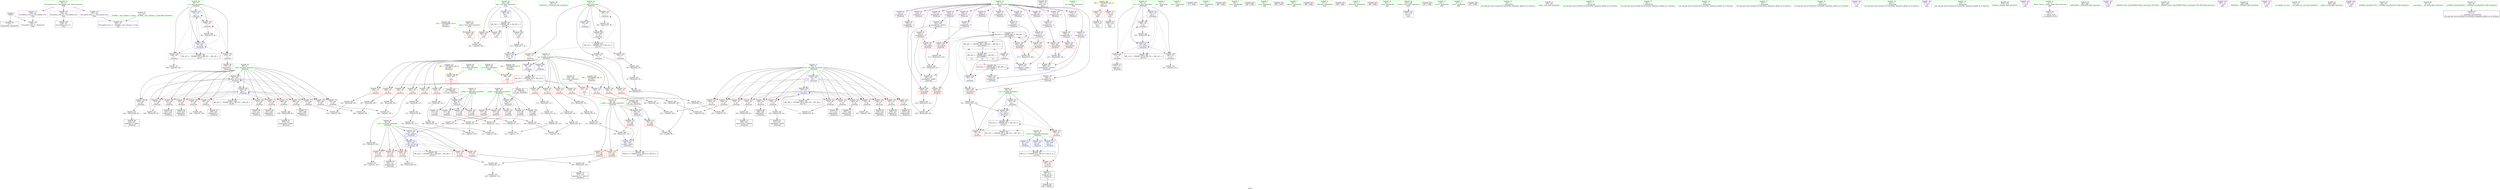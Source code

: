 digraph "SVFG" {
	label="SVFG";

	Node0x556d0a2c10c0 [shape=record,color=grey,label="{NodeID: 0\nNullPtr}"];
	Node0x556d0a2c10c0 -> Node0x556d0a2e5da0[style=solid];
	Node0x556d0a2c10c0 -> Node0x556d0a2e88a0[style=solid];
	Node0x556d0a30abb0 [shape=record,color=black,label="{NodeID: 360\nMR_16V_2 = PHI(MR_16V_3, MR_16V_1, MR_16V_1, )\npts\{77 \}\n}"];
	Node0x556d0a2e81c0 [shape=record,color=red,label="{NodeID: 194\n385\<--361\n\<--test\nmain\n}"];
	Node0x556d0a2e81c0 -> Node0x556d0a2fa3e0[style=solid];
	Node0x556d0a2e5410 [shape=record,color=purple,label="{NodeID: 111\n438\<--29\nllvm.global_ctors_2\<--llvm.global_ctors\nGlob }"];
	Node0x556d0a2e5410 -> Node0x556d0a2e88a0[style=solid];
	Node0x556d0a2e36e0 [shape=record,color=green,label="{NodeID: 28\n56\<--57\n_Z5solveiii\<--_Z5solveiii_field_insensitive\n}"];
	Node0x556d0a2f6f60 [shape=record,color=grey,label="{NodeID: 305\n220 = Binary(219, 90, )\n}"];
	Node0x556d0a2f6f60 -> Node0x556d0a2e63b0[style=solid];
	Node0x556d0a2e9910 [shape=record,color=blue,label="{NodeID: 222\n243\<--245\narrayidx74\<--add75\n_Z5solveiii\n}"];
	Node0x556d0a2e9910 -> Node0x556d0a30f0b0[style=dashed];
	Node0x556d0a2eb3c0 [shape=record,color=red,label="{NodeID: 139\n282\<--70\n\<--m\n_Z5solveiii\n}"];
	Node0x556d0a2eb3c0 -> Node0x556d0a2f5ee0[style=solid];
	Node0x556d0a2e5fa0 [shape=record,color=black,label="{NodeID: 56\n356\<--118\nmain_ret\<--\nmain\n}"];
	Node0x556d0a2f9960 [shape=record,color=grey,label="{NodeID: 333\n324 = cmp(321, 323, )\n}"];
	Node0x556d0a2eca80 [shape=record,color=red,label="{NodeID: 167\n223\<--80\n\<--j45\n_Z5solveiii\n}"];
	Node0x556d0a2eca80 -> Node0x556d0a2e6480[style=solid];
	Node0x556d0a2e7660 [shape=record,color=purple,label="{NodeID: 84\n212\<--8\narrayidx56\<--d\n_Z5solveiii\n}"];
	Node0x556d0a2c7570 [shape=record,color=green,label="{NodeID: 1\n7\<--1\n__dso_handle\<--dummyObj\nGlob }"];
	Node0x556d0a30b0b0 [shape=record,color=black,label="{NodeID: 361\nMR_18V_2 = PHI(MR_18V_4, MR_18V_1, MR_18V_1, )\npts\{79 \}\n}"];
	Node0x556d0a2e8290 [shape=record,color=red,label="{NodeID: 195\n393\<--361\n\<--test\nmain\n}"];
	Node0x556d0a2e5510 [shape=record,color=red,label="{NodeID: 112\n370\<--15\n\<--stdin\nmain\n}"];
	Node0x556d0a2e5510 -> Node0x556d0a2e7180[style=solid];
	Node0x556d0a2e37e0 [shape=record,color=green,label="{NodeID: 29\n62\<--63\nretval\<--retval_field_insensitive\n_Z5solveiii\n}"];
	Node0x556d0a2e37e0 -> Node0x556d0a2e56b0[style=solid];
	Node0x556d0a2e37e0 -> Node0x556d0a2e8f50[style=solid];
	Node0x556d0a2e37e0 -> Node0x556d0a2e9020[style=solid];
	Node0x556d0a2e37e0 -> Node0x556d0a2f1f30[style=solid];
	Node0x556d0a2f70e0 [shape=record,color=grey,label="{NodeID: 306\n98 = Binary(93, 97, )\n}"];
	Node0x556d0a2f70e0 -> Node0x556d0a2fa260[style=solid];
	Node0x556d0a2e99e0 [shape=record,color=blue,label="{NodeID: 223\n271\<--273\narrayidx91\<--add92\n_Z5solveiii\n}"];
	Node0x556d0a2e99e0 -> Node0x556d0a30f0b0[style=dashed];
	Node0x556d0a2eb490 [shape=record,color=red,label="{NodeID: 140\n322\<--70\n\<--m\n_Z5solveiii\n}"];
	Node0x556d0a2eb490 -> Node0x556d0a2f64e0[style=solid];
	Node0x556d0a2e6070 [shape=record,color=black,label="{NodeID: 57\n172\<--171\nidxprom\<--\n_Z5solveiii\n}"];
	Node0x556d0a2f9ae0 [shape=record,color=grey,label="{NodeID: 334\n329 = cmp(328, 118, )\n}"];
	Node0x556d0a2ecb50 [shape=record,color=red,label="{NodeID: 168\n232\<--80\n\<--j45\n_Z5solveiii\n}"];
	Node0x556d0a2ecb50 -> Node0x556d0a2e6620[style=solid];
	Node0x556d0a2e7730 [shape=record,color=purple,label="{NodeID: 85\n215\<--8\narrayidx58\<--d\n_Z5solveiii\n}"];
	Node0x556d0a2e7730 -> Node0x556d0a2ed850[style=solid];
	Node0x556d0a2c6c80 [shape=record,color=green,label="{NodeID: 2\n11\<--1\n.str\<--dummyObj\nGlob }"];
	Node0x556d0a30bdc0 [shape=record,color=black,label="{NodeID: 362\nMR_20V_2 = PHI(MR_20V_3, MR_20V_1, MR_20V_1, )\npts\{81 \}\n}"];
	Node0x556d0a2f4860 [shape=record,color=grey,label="{NodeID: 279\n157 = Binary(153, 156, )\n}"];
	Node0x556d0a2f4860 -> Node0x556d0a2f49e0[style=solid];
	Node0x556d0a2e8360 [shape=record,color=red,label="{NodeID: 196\n411\<--361\n\<--test\nmain\n}"];
	Node0x556d0a2e8360 -> Node0x556d0a2f7e60[style=solid];
	Node0x556d0a2e55e0 [shape=record,color=red,label="{NodeID: 113\n376\<--20\n\<--stdout\nmain\n}"];
	Node0x556d0a2e55e0 -> Node0x556d0a2e7250[style=solid];
	Node0x556d0a2e38b0 [shape=record,color=green,label="{NodeID: 30\n64\<--65\nn.addr\<--n.addr_field_insensitive\n_Z5solveiii\n}"];
	Node0x556d0a2e38b0 -> Node0x556d0a2ea040[style=solid];
	Node0x556d0a2e38b0 -> Node0x556d0a2ea110[style=solid];
	Node0x556d0a2e38b0 -> Node0x556d0a2ea1e0[style=solid];
	Node0x556d0a2e38b0 -> Node0x556d0a2ea2b0[style=solid];
	Node0x556d0a2e38b0 -> Node0x556d0a2e89a0[style=solid];
	Node0x556d0a2e38b0 -> Node0x556d0a2e90f0[style=solid];
	Node0x556d0a2f7260 [shape=record,color=grey,label="{NodeID: 307\n97 = Binary(95, 90, )\n}"];
	Node0x556d0a2f7260 -> Node0x556d0a2f70e0[style=solid];
	Node0x556d0a2e9ab0 [shape=record,color=blue,label="{NodeID: 224\n299\<--301\narrayidx108\<--add109\n_Z5solveiii\n}"];
	Node0x556d0a2e9ab0 -> Node0x556d0a30f0b0[style=dashed];
	Node0x556d0a2eb560 [shape=record,color=red,label="{NodeID: 141\n93\<--72\n\<--i\n_Z5solveiii\n}"];
	Node0x556d0a2eb560 -> Node0x556d0a2f70e0[style=solid];
	Node0x556d0a2e6140 [shape=record,color=black,label="{NodeID: 58\n175\<--174\nidxprom33\<--\n_Z5solveiii\n}"];
	Node0x556d0a2f9c60 [shape=record,color=grey,label="{NodeID: 335\n279 = cmp(276, 278, )\n}"];
	Node0x556d0a2ecc20 [shape=record,color=red,label="{NodeID: 169\n240\<--80\n\<--j45\n_Z5solveiii\n}"];
	Node0x556d0a2ecc20 -> Node0x556d0a2f6960[style=solid];
	Node0x556d0a2e7800 [shape=record,color=purple,label="{NodeID: 86\n222\<--8\narrayidx61\<--d\n_Z5solveiii\n}"];
	Node0x556d0a2c6d10 [shape=record,color=green,label="{NodeID: 3\n13\<--1\n.str.1\<--dummyObj\nGlob }"];
	Node0x556d0a30beb0 [shape=record,color=black,label="{NodeID: 363\nMR_22V_2 = PHI(MR_22V_4, MR_22V_1, MR_22V_1, )\npts\{83 \}\n}"];
	Node0x556d0a2f49e0 [shape=record,color=grey,label="{NodeID: 280\n158 = Binary(152, 157, )\n}"];
	Node0x556d0a2f49e0 -> Node0x556d0a2e90f0[style=solid];
	Node0x556d0a2e8430 [shape=record,color=red,label="{NodeID: 197\n402\<--363\n\<--n\nmain\n|{<s0>12}}"];
	Node0x556d0a2e8430:s0 -> Node0x556d0a325750[style=solid,color=red];
	Node0x556d0a2e56b0 [shape=record,color=red,label="{NodeID: 114\n352\<--62\n\<--retval\n_Z5solveiii\n}"];
	Node0x556d0a2e56b0 -> Node0x556d0a2e70b0[style=solid];
	Node0x556d0a2e3980 [shape=record,color=green,label="{NodeID: 31\n66\<--67\nx.addr\<--x.addr_field_insensitive\n_Z5solveiii\n}"];
	Node0x556d0a2e3980 -> Node0x556d0a2ea380[style=solid];
	Node0x556d0a2e3980 -> Node0x556d0a2ea450[style=solid];
	Node0x556d0a2e3980 -> Node0x556d0a2ea520[style=solid];
	Node0x556d0a2e3980 -> Node0x556d0a2ea5f0[style=solid];
	Node0x556d0a2e3980 -> Node0x556d0a2e8a70[style=solid];
	Node0x556d0a2f73e0 [shape=record,color=grey,label="{NodeID: 308\n217 = Binary(216, 218, )\n}"];
	Node0x556d0a2f73e0 -> Node0x556d0a2f58e0[style=solid];
	Node0x556d0a2e9b80 [shape=record,color=blue,label="{NodeID: 225\n80\<--308\nj45\<--inc114\n_Z5solveiii\n}"];
	Node0x556d0a2e9b80 -> Node0x556d0a2ec810[style=dashed];
	Node0x556d0a2e9b80 -> Node0x556d0a2ec8e0[style=dashed];
	Node0x556d0a2e9b80 -> Node0x556d0a2ec9b0[style=dashed];
	Node0x556d0a2e9b80 -> Node0x556d0a2eca80[style=dashed];
	Node0x556d0a2e9b80 -> Node0x556d0a2ecb50[style=dashed];
	Node0x556d0a2e9b80 -> Node0x556d0a2ecc20[style=dashed];
	Node0x556d0a2e9b80 -> Node0x556d0a2eccf0[style=dashed];
	Node0x556d0a2e9b80 -> Node0x556d0a2ecdc0[style=dashed];
	Node0x556d0a2e9b80 -> Node0x556d0a2ece90[style=dashed];
	Node0x556d0a2e9b80 -> Node0x556d0a2ecf60[style=dashed];
	Node0x556d0a2e9b80 -> Node0x556d0a2ed030[style=dashed];
	Node0x556d0a2e9b80 -> Node0x556d0a2ed100[style=dashed];
	Node0x556d0a2e9b80 -> Node0x556d0a2ed1d0[style=dashed];
	Node0x556d0a2e9b80 -> Node0x556d0a2e9770[style=dashed];
	Node0x556d0a2e9b80 -> Node0x556d0a2e9b80[style=dashed];
	Node0x556d0a2e9b80 -> Node0x556d0a30bdc0[style=dashed];
	Node0x556d0a2eb630 [shape=record,color=red,label="{NodeID: 142\n94\<--72\n\<--i\n_Z5solveiii\n}"];
	Node0x556d0a2eb630 -> Node0x556d0a2f7560[style=solid];
	Node0x556d0a2e6210 [shape=record,color=black,label="{NodeID: 59\n211\<--210\nidxprom55\<--\n_Z5solveiii\n}"];
	Node0x556d09f1d680 [shape=record,color=black,label="{NodeID: 419\n41 = PHI()\n}"];
	Node0x556d0a2f9de0 [shape=record,color=grey,label="{NodeID: 336\n198 = cmp(197, 164, )\n}"];
	Node0x556d0a2eccf0 [shape=record,color=red,label="{NodeID: 170\n253\<--80\n\<--j45\n_Z5solveiii\n}"];
	Node0x556d0a2eccf0 -> Node0x556d0a2f91e0[style=solid];
	Node0x556d0a2e78d0 [shape=record,color=purple,label="{NodeID: 87\n225\<--8\narrayidx63\<--d\n_Z5solveiii\n}"];
	Node0x556d0a2e78d0 -> Node0x556d0a2ed920[style=solid];
	Node0x556d0a2e78d0 -> Node0x556d0a2e9840[style=solid];
	Node0x556d0a2c6e30 [shape=record,color=green,label="{NodeID: 4\n15\<--1\nstdin\<--dummyObj\nGlob }"];
	Node0x556d0a30c3b0 [shape=record,color=black,label="{NodeID: 364\nMR_24V_2 = PHI(MR_24V_4, MR_24V_1, MR_24V_1, )\npts\{85 \}\n}"];
	Node0x556d0a2f4b60 [shape=record,color=grey,label="{NodeID: 281\n294 = Binary(293, 90, )\n}"];
	Node0x556d0a2f4b60 -> Node0x556d0a2e6d70[style=solid];
	Node0x556d0a2e8500 [shape=record,color=red,label="{NodeID: 198\n403\<--365\n\<--x\nmain\n|{<s0>12}}"];
	Node0x556d0a2e8500:s0 -> Node0x556d0a325880[style=solid,color=red];
	Node0x556d0a2ea040 [shape=record,color=red,label="{NodeID: 115\n99\<--64\n\<--n.addr\n_Z5solveiii\n}"];
	Node0x556d0a2ea040 -> Node0x556d0a2fa260[style=solid];
	Node0x556d0a2e3a50 [shape=record,color=green,label="{NodeID: 32\n68\<--69\ny.addr\<--y.addr_field_insensitive\n_Z5solveiii\n}"];
	Node0x556d0a2e3a50 -> Node0x556d0a2ea6c0[style=solid];
	Node0x556d0a2e3a50 -> Node0x556d0a2ea790[style=solid];
	Node0x556d0a2e3a50 -> Node0x556d0a2ea860[style=solid];
	Node0x556d0a2e3a50 -> Node0x556d0a2ea930[style=solid];
	Node0x556d0a2e3a50 -> Node0x556d0a2eaa00[style=solid];
	Node0x556d0a2e3a50 -> Node0x556d0a2e8b40[style=solid];
	Node0x556d0a2f7560 [shape=record,color=grey,label="{NodeID: 309\n95 = Binary(96, 94, )\n}"];
	Node0x556d0a2f7560 -> Node0x556d0a2f7260[style=solid];
	Node0x556d0a2e9c50 [shape=record,color=blue,label="{NodeID: 226\n78\<--313\ni41\<--inc117\n_Z5solveiii\n}"];
	Node0x556d0a2e9c50 -> Node0x556d0a2ebd80[style=dashed];
	Node0x556d0a2e9c50 -> Node0x556d0a2ebe50[style=dashed];
	Node0x556d0a2e9c50 -> Node0x556d0a2ebf20[style=dashed];
	Node0x556d0a2e9c50 -> Node0x556d0a2ebff0[style=dashed];
	Node0x556d0a2e9c50 -> Node0x556d0a2ec0c0[style=dashed];
	Node0x556d0a2e9c50 -> Node0x556d0a2ec190[style=dashed];
	Node0x556d0a2e9c50 -> Node0x556d0a2ec260[style=dashed];
	Node0x556d0a2e9c50 -> Node0x556d0a2ec330[style=dashed];
	Node0x556d0a2e9c50 -> Node0x556d0a2ec400[style=dashed];
	Node0x556d0a2e9c50 -> Node0x556d0a2ec4d0[style=dashed];
	Node0x556d0a2e9c50 -> Node0x556d0a2ec5a0[style=dashed];
	Node0x556d0a2e9c50 -> Node0x556d0a2ec670[style=dashed];
	Node0x556d0a2e9c50 -> Node0x556d0a2ec740[style=dashed];
	Node0x556d0a2e9c50 -> Node0x556d0a2e9c50[style=dashed];
	Node0x556d0a2e9c50 -> Node0x556d0a30b0b0[style=dashed];
	Node0x556d0a2eb700 [shape=record,color=red,label="{NodeID: 143\n102\<--72\n\<--i\n_Z5solveiii\n}"];
	Node0x556d0a2eb700 -> Node0x556d0a2e8db0[style=solid];
	Node0x556d0a2e62e0 [shape=record,color=black,label="{NodeID: 60\n214\<--213\nidxprom57\<--\n_Z5solveiii\n}"];
	Node0x556d0a324d90 [shape=record,color=black,label="{NodeID: 420\n380 = PHI()\n}"];
	Node0x556d0a2f9f60 [shape=record,color=grey,label="{NodeID: 337\n284 = cmp(281, 283, )\n}"];
	Node0x556d0a2ecdc0 [shape=record,color=red,label="{NodeID: 171\n261\<--80\n\<--j45\n_Z5solveiii\n}"];
	Node0x556d0a2ecdc0 -> Node0x556d0a2e6960[style=solid];
	Node0x556d0a2e79a0 [shape=record,color=purple,label="{NodeID: 88\n231\<--8\narrayidx66\<--d\n_Z5solveiii\n}"];
	Node0x556d0a2c6ec0 [shape=record,color=green,label="{NodeID: 5\n16\<--1\n.str.2\<--dummyObj\nGlob }"];
	Node0x556d0a30c8b0 [shape=record,color=black,label="{NodeID: 365\nMR_26V_2 = PHI(MR_26V_7, MR_26V_1, MR_26V_1, )\npts\{100000 \}\n|{<s0>12}}"];
	Node0x556d0a30c8b0:s0 -> Node0x556d0a30cdb0[style=dashed,color=blue];
	Node0x556d0a2f4ce0 [shape=record,color=grey,label="{NodeID: 282\n255 = Binary(96, 254, )\n}"];
	Node0x556d0a2f4ce0 -> Node0x556d0a2f91e0[style=solid];
	Node0x556d0a2e85d0 [shape=record,color=red,label="{NodeID: 199\n404\<--367\n\<--y\nmain\n|{<s0>12}}"];
	Node0x556d0a2e85d0:s0 -> Node0x556d0a3259c0[style=solid,color=red];
	Node0x556d0a2ea110 [shape=record,color=red,label="{NodeID: 116\n152\<--64\n\<--n.addr\n_Z5solveiii\n}"];
	Node0x556d0a2ea110 -> Node0x556d0a2f49e0[style=solid];
	Node0x556d0a2e3b20 [shape=record,color=green,label="{NodeID: 33\n70\<--71\nm\<--m_field_insensitive\n_Z5solveiii\n}"];
	Node0x556d0a2e3b20 -> Node0x556d0a2eaad0[style=solid];
	Node0x556d0a2e3b20 -> Node0x556d0a2eaba0[style=solid];
	Node0x556d0a2e3b20 -> Node0x556d0a2eac70[style=solid];
	Node0x556d0a2e3b20 -> Node0x556d0a2ead40[style=solid];
	Node0x556d0a2e3b20 -> Node0x556d0a2eae10[style=solid];
	Node0x556d0a2e3b20 -> Node0x556d0a2eaee0[style=solid];
	Node0x556d0a2e3b20 -> Node0x556d0a2eafb0[style=solid];
	Node0x556d0a2e3b20 -> Node0x556d0a2eb080[style=solid];
	Node0x556d0a2e3b20 -> Node0x556d0a2eb150[style=solid];
	Node0x556d0a2e3b20 -> Node0x556d0a2eb220[style=solid];
	Node0x556d0a2e3b20 -> Node0x556d0a2eb2f0[style=solid];
	Node0x556d0a2e3b20 -> Node0x556d0a2eb3c0[style=solid];
	Node0x556d0a2e3b20 -> Node0x556d0a2eb490[style=solid];
	Node0x556d0a2e3b20 -> Node0x556d0a2e8c10[style=solid];
	Node0x556d0a2e3b20 -> Node0x556d0a2e8db0[style=solid];
	Node0x556d0a2f76e0 [shape=record,color=grey,label="{NodeID: 310\n318 = Binary(317, 90, )\n}"];
	Node0x556d0a2f76e0 -> Node0x556d0a2e9df0[style=solid];
	Node0x556d0a2e9d20 [shape=record,color=blue,label="{NodeID: 227\n82\<--150\nres\<--\n_Z5solveiii\n}"];
	Node0x556d0a2e9d20 -> Node0x556d0a2ed2a0[style=dashed];
	Node0x556d0a2e9d20 -> Node0x556d0a2ed370[style=dashed];
	Node0x556d0a2e9d20 -> Node0x556d0a2e9ec0[style=dashed];
	Node0x556d0a2e9d20 -> Node0x556d0a3092b0[style=dashed];
	Node0x556d0a2e9d20 -> Node0x556d0a30beb0[style=dashed];
	Node0x556d0a2eb7d0 [shape=record,color=red,label="{NodeID: 144\n107\<--72\n\<--i\n_Z5solveiii\n}"];
	Node0x556d0a2eb7d0 -> Node0x556d0a2f8a60[style=solid];
	Node0x556d0a2e63b0 [shape=record,color=black,label="{NodeID: 61\n221\<--220\nidxprom60\<--add59\n_Z5solveiii\n}"];
	Node0x556d0a324e90 [shape=record,color=black,label="{NodeID: 421\n390 = PHI()\n}"];
	Node0x556d0a2fa0e0 [shape=record,color=grey,label="{NodeID: 338\n208 = cmp(205, 207, )\n}"];
	Node0x556d0a2ece90 [shape=record,color=red,label="{NodeID: 172\n268\<--80\n\<--j45\n_Z5solveiii\n}"];
	Node0x556d0a2ece90 -> Node0x556d0a2f55e0[style=solid];
	Node0x556d0a2e7a70 [shape=record,color=purple,label="{NodeID: 89\n234\<--8\narrayidx68\<--d\n_Z5solveiii\n}"];
	Node0x556d0a2e7a70 -> Node0x556d0a2ed9f0[style=solid];
	Node0x556d0a2c6f50 [shape=record,color=green,label="{NodeID: 6\n18\<--1\n.str.3\<--dummyObj\nGlob }"];
	Node0x556d0a30cdb0 [shape=record,color=black,label="{NodeID: 366\nMR_26V_2 = PHI(MR_26V_3, MR_26V_1, )\npts\{100000 \}\n|{<s0>12|<s1>12|<s2>12}}"];
	Node0x556d0a30cdb0:s0 -> Node0x556d0a2e95d0[style=dashed,color=red];
	Node0x556d0a30cdb0:s1 -> Node0x556d0a308db0[style=dashed,color=red];
	Node0x556d0a30cdb0:s2 -> Node0x556d0a30c8b0[style=dashed,color=red];
	Node0x556d0a2f4e60 [shape=record,color=grey,label="{NodeID: 283\n273 = Binary(272, 264, )\n}"];
	Node0x556d0a2f4e60 -> Node0x556d0a2e99e0[style=solid];
	Node0x556d0a2e86a0 [shape=record,color=blue,label="{NodeID: 200\n436\<--30\nllvm.global_ctors_0\<--\nGlob }"];
	Node0x556d0a2ea1e0 [shape=record,color=red,label="{NodeID: 117\n326\<--64\n\<--n.addr\n_Z5solveiii\n}"];
	Node0x556d0a2ea1e0 -> Node0x556d0a2f67e0[style=solid];
	Node0x556d0a2e3bf0 [shape=record,color=green,label="{NodeID: 34\n72\<--73\ni\<--i_field_insensitive\n_Z5solveiii\n}"];
	Node0x556d0a2e3bf0 -> Node0x556d0a2eb560[style=solid];
	Node0x556d0a2e3bf0 -> Node0x556d0a2eb630[style=solid];
	Node0x556d0a2e3bf0 -> Node0x556d0a2eb700[style=solid];
	Node0x556d0a2e3bf0 -> Node0x556d0a2eb7d0[style=solid];
	Node0x556d0a2e3bf0 -> Node0x556d0a2e8ce0[style=solid];
	Node0x556d0a2e3bf0 -> Node0x556d0a2e8e80[style=solid];
	Node0x556d0a2f7860 [shape=record,color=grey,label="{NodeID: 311\n346 = Binary(345, 90, )\n}"];
	Node0x556d0a2f7860 -> Node0x556d0a2e9f90[style=solid];
	Node0x556d0a2e9df0 [shape=record,color=blue,label="{NodeID: 228\n84\<--318\ni119\<--add120\n_Z5solveiii\n}"];
	Node0x556d0a2e9df0 -> Node0x556d0a2ed440[style=dashed];
	Node0x556d0a2e9df0 -> Node0x556d0a2ed510[style=dashed];
	Node0x556d0a2e9df0 -> Node0x556d0a2ed5e0[style=dashed];
	Node0x556d0a2e9df0 -> Node0x556d0a2ed6b0[style=dashed];
	Node0x556d0a2e9df0 -> Node0x556d0a2ed780[style=dashed];
	Node0x556d0a2e9df0 -> Node0x556d0a2e9f90[style=dashed];
	Node0x556d0a2e9df0 -> Node0x556d0a30c3b0[style=dashed];
	Node0x556d0a2eb8a0 [shape=record,color=red,label="{NodeID: 145\n162\<--74\n\<--i27\n_Z5solveiii\n}"];
	Node0x556d0a2eb8a0 -> Node0x556d0a2f94e0[style=solid];
	Node0x556d0a2e6480 [shape=record,color=black,label="{NodeID: 62\n224\<--223\nidxprom62\<--\n_Z5solveiii\n}"];
	Node0x556d0a324ff0 [shape=record,color=black,label="{NodeID: 422\n394 = PHI()\n}"];
	Node0x556d0a2fa260 [shape=record,color=grey,label="{NodeID: 339\n100 = cmp(98, 99, )\n}"];
	Node0x556d0a2ecf60 [shape=record,color=red,label="{NodeID: 173\n281\<--80\n\<--j45\n_Z5solveiii\n}"];
	Node0x556d0a2ecf60 -> Node0x556d0a2f9f60[style=solid];
	Node0x556d0a2e7b40 [shape=record,color=purple,label="{NodeID: 90\n239\<--8\narrayidx71\<--d\n_Z5solveiii\n}"];
	Node0x556d0a2c57d0 [shape=record,color=green,label="{NodeID: 7\n20\<--1\nstdout\<--dummyObj\nGlob }"];
	Node0x556d0a30d2b0 [shape=record,color=black,label="{NodeID: 367\nMR_34V_3 = PHI(MR_34V_4, MR_34V_2, )\npts\{362 \}\n}"];
	Node0x556d0a30d2b0 -> Node0x556d0a2e81c0[style=dashed];
	Node0x556d0a30d2b0 -> Node0x556d0a2e8290[style=dashed];
	Node0x556d0a30d2b0 -> Node0x556d0a2e8360[style=dashed];
	Node0x556d0a30d2b0 -> Node0x556d0a2f21a0[style=dashed];
	Node0x556d0a2f4fe0 [shape=record,color=grey,label="{NodeID: 284\n250 = Binary(96, 249, )\n}"];
	Node0x556d0a2f4fe0 -> Node0x556d0a2f9360[style=solid];
	Node0x556d0a2e87a0 [shape=record,color=blue,label="{NodeID: 201\n437\<--31\nllvm.global_ctors_1\<--_GLOBAL__sub_I_Seyaua_1_0.cpp\nGlob }"];
	Node0x556d0a2ea2b0 [shape=record,color=red,label="{NodeID: 118\n334\<--64\n\<--n.addr\n_Z5solveiii\n}"];
	Node0x556d0a2ea2b0 -> Node0x556d0a2f5d60[style=solid];
	Node0x556d0a2e3cc0 [shape=record,color=green,label="{NodeID: 35\n74\<--75\ni27\<--i27_field_insensitive\n_Z5solveiii\n}"];
	Node0x556d0a2e3cc0 -> Node0x556d0a2eb8a0[style=solid];
	Node0x556d0a2e3cc0 -> Node0x556d0a2eb970[style=solid];
	Node0x556d0a2e3cc0 -> Node0x556d0a2eba40[style=solid];
	Node0x556d0a2e3cc0 -> Node0x556d0a2e91c0[style=solid];
	Node0x556d0a2e3cc0 -> Node0x556d0a2e9500[style=solid];
	Node0x556d0a2f79e0 [shape=record,color=grey,label="{NodeID: 312\n313 = Binary(312, 90, )\n}"];
	Node0x556d0a2f79e0 -> Node0x556d0a2e9c50[style=solid];
	Node0x556d0a2e9ec0 [shape=record,color=blue,label="{NodeID: 229\n82\<--341\nres\<--add133\n_Z5solveiii\n}"];
	Node0x556d0a2e9ec0 -> Node0x556d0a3092b0[style=dashed];
	Node0x556d0a2eb970 [shape=record,color=red,label="{NodeID: 146\n171\<--74\n\<--i27\n_Z5solveiii\n}"];
	Node0x556d0a2eb970 -> Node0x556d0a2e6070[style=solid];
	Node0x556d0a2e6550 [shape=record,color=black,label="{NodeID: 63\n230\<--229\nidxprom65\<--\n_Z5solveiii\n}"];
	Node0x556d0a3250f0 [shape=record,color=black,label="{NodeID: 423\n398 = PHI()\n}"];
	Node0x556d0a2fa3e0 [shape=record,color=grey,label="{NodeID: 340\n387 = cmp(385, 386, )\n}"];
	Node0x556d0a2ed030 [shape=record,color=red,label="{NodeID: 174\n289\<--80\n\<--j45\n_Z5solveiii\n}"];
	Node0x556d0a2ed030 -> Node0x556d0a2e6ca0[style=solid];
	Node0x556d0a2e7c10 [shape=record,color=purple,label="{NodeID: 91\n243\<--8\narrayidx74\<--d\n_Z5solveiii\n}"];
	Node0x556d0a2e7c10 -> Node0x556d0a2edac0[style=solid];
	Node0x556d0a2e7c10 -> Node0x556d0a2e9910[style=solid];
	Node0x556d0a2c5860 [shape=record,color=green,label="{NodeID: 8\n21\<--1\n_ZSt3cin\<--dummyObj\nGlob }"];
	Node0x556d0a2f5160 [shape=record,color=grey,label="{NodeID: 285\n301 = Binary(300, 292, )\n}"];
	Node0x556d0a2f5160 -> Node0x556d0a2e9ab0[style=solid];
	Node0x556d0a2e88a0 [shape=record,color=blue, style = dotted,label="{NodeID: 202\n438\<--3\nllvm.global_ctors_2\<--dummyVal\nGlob }"];
	Node0x556d0a2ea380 [shape=record,color=red,label="{NodeID: 119\n111\<--66\n\<--x.addr\n_Z5solveiii\n}"];
	Node0x556d0a2ea380 -> Node0x556d0a2f85e0[style=solid];
	Node0x556d0a2e3d90 [shape=record,color=green,label="{NodeID: 36\n76\<--77\nj\<--j_field_insensitive\n_Z5solveiii\n}"];
	Node0x556d0a2e3d90 -> Node0x556d0a2ebb10[style=solid];
	Node0x556d0a2e3d90 -> Node0x556d0a2ebbe0[style=solid];
	Node0x556d0a2e3d90 -> Node0x556d0a2ebcb0[style=solid];
	Node0x556d0a2e3d90 -> Node0x556d0a2e9290[style=solid];
	Node0x556d0a2e3d90 -> Node0x556d0a2e9430[style=solid];
	Node0x556d0a2f7b60 [shape=record,color=grey,label="{NodeID: 313\n123 = Binary(121, 122, )\n}"];
	Node0x556d0a2f7b60 -> Node0x556d0a2f97e0[style=solid];
	Node0x556d0a2e9f90 [shape=record,color=blue,label="{NodeID: 230\n84\<--346\ni119\<--inc136\n_Z5solveiii\n}"];
	Node0x556d0a2e9f90 -> Node0x556d0a2ed440[style=dashed];
	Node0x556d0a2e9f90 -> Node0x556d0a2ed510[style=dashed];
	Node0x556d0a2e9f90 -> Node0x556d0a2ed5e0[style=dashed];
	Node0x556d0a2e9f90 -> Node0x556d0a2ed6b0[style=dashed];
	Node0x556d0a2e9f90 -> Node0x556d0a2ed780[style=dashed];
	Node0x556d0a2e9f90 -> Node0x556d0a2e9f90[style=dashed];
	Node0x556d0a2e9f90 -> Node0x556d0a30c3b0[style=dashed];
	Node0x556d0a2eba40 [shape=record,color=red,label="{NodeID: 147\n184\<--74\n\<--i27\n_Z5solveiii\n}"];
	Node0x556d0a2eba40 -> Node0x556d0a2f8d60[style=solid];
	Node0x556d0a2e6620 [shape=record,color=black,label="{NodeID: 64\n233\<--232\nidxprom67\<--\n_Z5solveiii\n}"];
	Node0x556d0a3251c0 [shape=record,color=black,label="{NodeID: 424\n399 = PHI()\n}"];
	Node0x556d0a2fa560 [shape=record,color=grey,label="{NodeID: 341\n119 = cmp(113, 117, )\n}"];
	Node0x556d0a2ed100 [shape=record,color=red,label="{NodeID: 175\n297\<--80\n\<--j45\n_Z5solveiii\n}"];
	Node0x556d0a2ed100 -> Node0x556d0a2e6e40[style=solid];
	Node0x556d0a2e7ce0 [shape=record,color=purple,label="{NodeID: 92\n260\<--8\narrayidx84\<--d\n_Z5solveiii\n}"];
	Node0x556d0a2c58f0 [shape=record,color=green,label="{NodeID: 9\n22\<--1\n_ZSt4cout\<--dummyObj\nGlob }"];
	Node0x556d0a2f52e0 [shape=record,color=grey,label="{NodeID: 286\n180 = Binary(179, 90, )\n}"];
	Node0x556d0a2f52e0 -> Node0x556d0a2e9430[style=solid];
	Node0x556d0a2e89a0 [shape=record,color=blue,label="{NodeID: 203\n64\<--59\nn.addr\<--n\n_Z5solveiii\n}"];
	Node0x556d0a2e89a0 -> Node0x556d0a2ea040[style=dashed];
	Node0x556d0a2e89a0 -> Node0x556d0a2ea110[style=dashed];
	Node0x556d0a2e89a0 -> Node0x556d0a2e90f0[style=dashed];
	Node0x556d0a2e89a0 -> Node0x556d0a30a1b0[style=dashed];
	Node0x556d0a2ea450 [shape=record,color=red,label="{NodeID: 120\n121\<--66\n\<--x.addr\n_Z5solveiii\n}"];
	Node0x556d0a2ea450 -> Node0x556d0a2f7b60[style=solid];
	Node0x556d0a2e3e60 [shape=record,color=green,label="{NodeID: 37\n78\<--79\ni41\<--i41_field_insensitive\n_Z5solveiii\n}"];
	Node0x556d0a2e3e60 -> Node0x556d0a2ebd80[style=solid];
	Node0x556d0a2e3e60 -> Node0x556d0a2ebe50[style=solid];
	Node0x556d0a2e3e60 -> Node0x556d0a2ebf20[style=solid];
	Node0x556d0a2e3e60 -> Node0x556d0a2ebff0[style=solid];
	Node0x556d0a2e3e60 -> Node0x556d0a2ec0c0[style=solid];
	Node0x556d0a2e3e60 -> Node0x556d0a2ec190[style=solid];
	Node0x556d0a2e3e60 -> Node0x556d0a2ec260[style=solid];
	Node0x556d0a2e3e60 -> Node0x556d0a2ec330[style=solid];
	Node0x556d0a2e3e60 -> Node0x556d0a2ec400[style=solid];
	Node0x556d0a2e3e60 -> Node0x556d0a2ec4d0[style=solid];
	Node0x556d0a2e3e60 -> Node0x556d0a2ec5a0[style=solid];
	Node0x556d0a2e3e60 -> Node0x556d0a2ec670[style=solid];
	Node0x556d0a2e3e60 -> Node0x556d0a2ec740[style=solid];
	Node0x556d0a2e3e60 -> Node0x556d0a2e96a0[style=solid];
	Node0x556d0a2e3e60 -> Node0x556d0a2e9c50[style=solid];
	Node0x556d0a2f7ce0 [shape=record,color=grey,label="{NodeID: 314\n308 = Binary(307, 90, )\n}"];
	Node0x556d0a2f7ce0 -> Node0x556d0a2e9b80[style=solid];
	Node0x556d0a2f1f30 [shape=record,color=blue,label="{NodeID: 231\n62\<--349\nretval\<--\n_Z5solveiii\n}"];
	Node0x556d0a2f1f30 -> Node0x556d0a309cb0[style=dashed];
	Node0x556d0a2ebb10 [shape=record,color=red,label="{NodeID: 148\n168\<--76\n\<--j\n_Z5solveiii\n}"];
	Node0x556d0a2ebb10 -> Node0x556d0a2f9660[style=solid];
	Node0x556d0a2e66f0 [shape=record,color=black,label="{NodeID: 65\n238\<--237\nidxprom70\<--\n_Z5solveiii\n}"];
	Node0x556d0a3252f0 [shape=record,color=black,label="{NodeID: 425\n400 = PHI()\n}"];
	Node0x556d0a2fa6e0 [shape=record,color=grey,label="{NodeID: 342\n147 = cmp(143, 146, )\n}"];
	Node0x556d0a2ed1d0 [shape=record,color=red,label="{NodeID: 176\n307\<--80\n\<--j45\n_Z5solveiii\n}"];
	Node0x556d0a2ed1d0 -> Node0x556d0a2f7ce0[style=solid];
	Node0x556d0a2e7db0 [shape=record,color=purple,label="{NodeID: 93\n263\<--8\narrayidx86\<--d\n_Z5solveiii\n}"];
	Node0x556d0a2e7db0 -> Node0x556d0a2edb90[style=solid];
	Node0x556d0a2c5980 [shape=record,color=green,label="{NodeID: 10\n23\<--1\n.str.4\<--dummyObj\nGlob }"];
	Node0x556d0a2f5460 [shape=record,color=grey,label="{NodeID: 287\n138 = Binary(118, 137, )\n}"];
	Node0x556d0a2f5460 -> Node0x556d0a2fa860[style=solid];
	Node0x556d0a2e8a70 [shape=record,color=blue,label="{NodeID: 204\n66\<--60\nx.addr\<--x\n_Z5solveiii\n}"];
	Node0x556d0a2e8a70 -> Node0x556d0a2ea380[style=dashed];
	Node0x556d0a2e8a70 -> Node0x556d0a2ea450[style=dashed];
	Node0x556d0a2e8a70 -> Node0x556d0a2ea520[style=dashed];
	Node0x556d0a2e8a70 -> Node0x556d0a2ea5f0[style=dashed];
	Node0x556d0a2ea520 [shape=record,color=red,label="{NodeID: 121\n132\<--66\n\<--x.addr\n_Z5solveiii\n}"];
	Node0x556d0a2ea520 -> Node0x556d0a2f6360[style=solid];
	Node0x556d0a2e3f30 [shape=record,color=green,label="{NodeID: 38\n80\<--81\nj45\<--j45_field_insensitive\n_Z5solveiii\n}"];
	Node0x556d0a2e3f30 -> Node0x556d0a2ec810[style=solid];
	Node0x556d0a2e3f30 -> Node0x556d0a2ec8e0[style=solid];
	Node0x556d0a2e3f30 -> Node0x556d0a2ec9b0[style=solid];
	Node0x556d0a2e3f30 -> Node0x556d0a2eca80[style=solid];
	Node0x556d0a2e3f30 -> Node0x556d0a2ecb50[style=solid];
	Node0x556d0a2e3f30 -> Node0x556d0a2ecc20[style=solid];
	Node0x556d0a2e3f30 -> Node0x556d0a2eccf0[style=solid];
	Node0x556d0a2e3f30 -> Node0x556d0a2ecdc0[style=solid];
	Node0x556d0a2e3f30 -> Node0x556d0a2ece90[style=solid];
	Node0x556d0a2e3f30 -> Node0x556d0a2ecf60[style=solid];
	Node0x556d0a2e3f30 -> Node0x556d0a2ed030[style=solid];
	Node0x556d0a2e3f30 -> Node0x556d0a2ed100[style=solid];
	Node0x556d0a2e3f30 -> Node0x556d0a2ed1d0[style=solid];
	Node0x556d0a2e3f30 -> Node0x556d0a2e9770[style=solid];
	Node0x556d0a2e3f30 -> Node0x556d0a2e9b80[style=solid];
	Node0x556d0a2f7e60 [shape=record,color=grey,label="{NodeID: 315\n412 = Binary(411, 90, )\n}"];
	Node0x556d0a2f7e60 -> Node0x556d0a2f21a0[style=solid];
	Node0x556d0a2f2000 [shape=record,color=blue,label="{NodeID: 232\n357\<--118\nretval\<--\nmain\n}"];
	Node0x556d0a2ebbe0 [shape=record,color=red,label="{NodeID: 149\n174\<--76\n\<--j\n_Z5solveiii\n}"];
	Node0x556d0a2ebbe0 -> Node0x556d0a2e6140[style=solid];
	Node0x556d0a2e67c0 [shape=record,color=black,label="{NodeID: 66\n242\<--241\nidxprom73\<--add72\n_Z5solveiii\n}"];
	Node0x556d0a3253f0 [shape=record,color=black,label="{NodeID: 426\n401 = PHI()\n}"];
	Node0x556d0a2fa860 [shape=record,color=grey,label="{NodeID: 343\n139 = cmp(134, 138, )\n}"];
	Node0x556d0a2ed2a0 [shape=record,color=red,label="{NodeID: 177\n340\<--82\n\<--res\n_Z5solveiii\n}"];
	Node0x556d0a2ed2a0 -> Node0x556d0a2f5be0[style=solid];
	Node0x556d0a2e7e80 [shape=record,color=purple,label="{NodeID: 94\n267\<--8\narrayidx88\<--d\n_Z5solveiii\n}"];
	Node0x556d0a2c12d0 [shape=record,color=green,label="{NodeID: 11\n25\<--1\n.str.5\<--dummyObj\nGlob }"];
	Node0x556d0a2f55e0 [shape=record,color=grey,label="{NodeID: 288\n269 = Binary(268, 90, )\n}"];
	Node0x556d0a2f55e0 -> Node0x556d0a2e6b00[style=solid];
	Node0x556d0a2e8b40 [shape=record,color=blue,label="{NodeID: 205\n68\<--61\ny.addr\<--y\n_Z5solveiii\n}"];
	Node0x556d0a2e8b40 -> Node0x556d0a2ea6c0[style=dashed];
	Node0x556d0a2e8b40 -> Node0x556d0a2ea790[style=dashed];
	Node0x556d0a2e8b40 -> Node0x556d0a2ea860[style=dashed];
	Node0x556d0a2e8b40 -> Node0x556d0a2ea930[style=dashed];
	Node0x556d0a2e8b40 -> Node0x556d0a2eaa00[style=dashed];
	Node0x556d0a2ea5f0 [shape=record,color=red,label="{NodeID: 122\n141\<--66\n\<--x.addr\n_Z5solveiii\n}"];
	Node0x556d0a2ea5f0 -> Node0x556d0a2f8760[style=solid];
	Node0x556d0a2e4000 [shape=record,color=green,label="{NodeID: 39\n82\<--83\nres\<--res_field_insensitive\n_Z5solveiii\n}"];
	Node0x556d0a2e4000 -> Node0x556d0a2ed2a0[style=solid];
	Node0x556d0a2e4000 -> Node0x556d0a2ed370[style=solid];
	Node0x556d0a2e4000 -> Node0x556d0a2e9d20[style=solid];
	Node0x556d0a2e4000 -> Node0x556d0a2e9ec0[style=solid];
	Node0x556d0a2f7fe0 [shape=record,color=grey,label="{NodeID: 316\n117 = Binary(118, 116, )\n}"];
	Node0x556d0a2f7fe0 -> Node0x556d0a2fa560[style=solid];
	Node0x556d0a2f20d0 [shape=record,color=blue,label="{NodeID: 233\n361\<--90\ntest\<--\nmain\n}"];
	Node0x556d0a2f20d0 -> Node0x556d0a30d2b0[style=dashed];
	Node0x556d0a2ebcb0 [shape=record,color=red,label="{NodeID: 150\n179\<--76\n\<--j\n_Z5solveiii\n}"];
	Node0x556d0a2ebcb0 -> Node0x556d0a2f52e0[style=solid];
	Node0x556d0a2e6890 [shape=record,color=black,label="{NodeID: 67\n259\<--258\nidxprom83\<--\n_Z5solveiii\n}"];
	Node0x556d0a3254c0 [shape=record,color=black,label="{NodeID: 427\n405 = PHI(58, )\n}"];
	Node0x556d0a2fa9e0 [shape=record,color=grey,label="{NodeID: 344\n193 = cmp(192, 164, )\n}"];
	Node0x556d0a2ed370 [shape=record,color=red,label="{NodeID: 178\n349\<--82\n\<--res\n_Z5solveiii\n}"];
	Node0x556d0a2ed370 -> Node0x556d0a2f1f30[style=solid];
	Node0x556d0a2e7f50 [shape=record,color=purple,label="{NodeID: 95\n271\<--8\narrayidx91\<--d\n_Z5solveiii\n}"];
	Node0x556d0a2e7f50 -> Node0x556d0a2edc60[style=solid];
	Node0x556d0a2e7f50 -> Node0x556d0a2e99e0[style=solid];
	Node0x556d0a2c1360 [shape=record,color=green,label="{NodeID: 12\n27\<--1\n.str.6\<--dummyObj\nGlob }"];
	Node0x556d0a2f5760 [shape=record,color=grey,label="{NodeID: 289\n136 = Binary(96, 135, )\n}"];
	Node0x556d0a2f5760 -> Node0x556d0a2f5a60[style=solid];
	Node0x556d0a2e8c10 [shape=record,color=blue,label="{NodeID: 206\n70\<--90\nm\<--\n_Z5solveiii\n}"];
	Node0x556d0a2e8c10 -> Node0x556d0a307eb0[style=dashed];
	Node0x556d0a2ea6c0 [shape=record,color=red,label="{NodeID: 123\n112\<--68\n\<--y.addr\n_Z5solveiii\n}"];
	Node0x556d0a2ea6c0 -> Node0x556d0a2f85e0[style=solid];
	Node0x556d0a2e40d0 [shape=record,color=green,label="{NodeID: 40\n84\<--85\ni119\<--i119_field_insensitive\n_Z5solveiii\n}"];
	Node0x556d0a2e40d0 -> Node0x556d0a2ed440[style=solid];
	Node0x556d0a2e40d0 -> Node0x556d0a2ed510[style=solid];
	Node0x556d0a2e40d0 -> Node0x556d0a2ed5e0[style=solid];
	Node0x556d0a2e40d0 -> Node0x556d0a2ed6b0[style=solid];
	Node0x556d0a2e40d0 -> Node0x556d0a2ed780[style=solid];
	Node0x556d0a2e40d0 -> Node0x556d0a2e9df0[style=solid];
	Node0x556d0a2e40d0 -> Node0x556d0a2e9f90[style=solid];
	Node0x556d0a2f8160 [shape=record,color=grey,label="{NodeID: 317\n116 = Binary(115, 90, )\n}"];
	Node0x556d0a2f8160 -> Node0x556d0a2f7fe0[style=solid];
	Node0x556d0a2f21a0 [shape=record,color=blue,label="{NodeID: 234\n361\<--412\ntest\<--inc\nmain\n}"];
	Node0x556d0a2f21a0 -> Node0x556d0a30d2b0[style=dashed];
	Node0x556d0a2ebd80 [shape=record,color=red,label="{NodeID: 151\n192\<--78\n\<--i41\n_Z5solveiii\n}"];
	Node0x556d0a2ebd80 -> Node0x556d0a2fa9e0[style=solid];
	Node0x556d0a2e6960 [shape=record,color=black,label="{NodeID: 68\n262\<--261\nidxprom85\<--\n_Z5solveiii\n}"];
	Node0x556d0a325680 [shape=record,color=black,label="{NodeID: 428\n407 = PHI()\n}"];
	Node0x556d0a2fab60 [shape=record,color=grey,label="{NodeID: 345\n203 = cmp(200, 202, )\n}"];
	Node0x556d0a2ed440 [shape=record,color=red,label="{NodeID: 179\n321\<--84\n\<--i119\n_Z5solveiii\n}"];
	Node0x556d0a2ed440 -> Node0x556d0a2f9960[style=solid];
	Node0x556d0a2e4780 [shape=record,color=purple,label="{NodeID: 96\n288\<--8\narrayidx101\<--d\n_Z5solveiii\n}"];
	Node0x556d0a2c1430 [shape=record,color=green,label="{NodeID: 13\n30\<--1\n\<--dummyObj\nCan only get source location for instruction, argument, global var or function.}"];
	Node0x556d0a30f0b0 [shape=record,color=black,label="{NodeID: 373\nMR_26V_8 = PHI(MR_26V_11, MR_26V_7, )\npts\{100000 \}\n}"];
	Node0x556d0a30f0b0 -> Node0x556d0a2ed850[style=dashed];
	Node0x556d0a30f0b0 -> Node0x556d0a2ed920[style=dashed];
	Node0x556d0a30f0b0 -> Node0x556d0a2edb90[style=dashed];
	Node0x556d0a30f0b0 -> Node0x556d0a2edc60[style=dashed];
	Node0x556d0a30f0b0 -> Node0x556d0a2edd30[style=dashed];
	Node0x556d0a30f0b0 -> Node0x556d0a2ede00[style=dashed];
	Node0x556d0a30f0b0 -> Node0x556d0a2e8020[style=dashed];
	Node0x556d0a30f0b0 -> Node0x556d0a2e9840[style=dashed];
	Node0x556d0a30f0b0 -> Node0x556d0a2e99e0[style=dashed];
	Node0x556d0a30f0b0 -> Node0x556d0a2e9ab0[style=dashed];
	Node0x556d0a30f0b0 -> Node0x556d0a30c8b0[style=dashed];
	Node0x556d0a30f0b0 -> Node0x556d0a30f0b0[style=dashed];
	Node0x556d0a2f58e0 [shape=record,color=grey,label="{NodeID: 290\n227 = Binary(226, 217, )\n}"];
	Node0x556d0a2f58e0 -> Node0x556d0a2e9840[style=solid];
	Node0x556d0a2e8ce0 [shape=record,color=blue,label="{NodeID: 207\n72\<--90\ni\<--\n_Z5solveiii\n}"];
	Node0x556d0a2e8ce0 -> Node0x556d0a3083b0[style=dashed];
	Node0x556d0a2ea790 [shape=record,color=red,label="{NodeID: 124\n122\<--68\n\<--y.addr\n_Z5solveiii\n}"];
	Node0x556d0a2ea790 -> Node0x556d0a2f7b60[style=solid];
	Node0x556d0a2e41a0 [shape=record,color=green,label="{NodeID: 41\n354\<--355\nmain\<--main_field_insensitive\n}"];
	Node0x556d0a2f82e0 [shape=record,color=grey,label="{NodeID: 318\n115 = Binary(96, 114, )\n}"];
	Node0x556d0a2f82e0 -> Node0x556d0a2f8160[style=solid];
	Node0x556d0a2ebe50 [shape=record,color=red,label="{NodeID: 152\n200\<--78\n\<--i41\n_Z5solveiii\n}"];
	Node0x556d0a2ebe50 -> Node0x556d0a2fab60[style=solid];
	Node0x556d0a2e6a30 [shape=record,color=black,label="{NodeID: 69\n266\<--265\nidxprom87\<--\n_Z5solveiii\n}"];
	Node0x556d0a325750 [shape=record,color=black,label="{NodeID: 429\n59 = PHI(402, )\n0th arg _Z5solveiii }"];
	Node0x556d0a325750 -> Node0x556d0a2e89a0[style=solid];
	Node0x556d0a2ed510 [shape=record,color=red,label="{NodeID: 180\n327\<--84\n\<--i119\n_Z5solveiii\n}"];
	Node0x556d0a2ed510 -> Node0x556d0a2f67e0[style=solid];
	Node0x556d0a2e4850 [shape=record,color=purple,label="{NodeID: 97\n291\<--8\narrayidx103\<--d\n_Z5solveiii\n}"];
	Node0x556d0a2e4850 -> Node0x556d0a2edd30[style=solid];
	Node0x556d0a2c6600 [shape=record,color=green,label="{NodeID: 14\n90\<--1\n\<--dummyObj\nCan only get source location for instruction, argument, global var or function.}"];
	Node0x556d0a2f5a60 [shape=record,color=grey,label="{NodeID: 291\n137 = Binary(136, 90, )\n}"];
	Node0x556d0a2f5a60 -> Node0x556d0a2f5460[style=solid];
	Node0x556d0a2e8db0 [shape=record,color=blue,label="{NodeID: 208\n70\<--102\nm\<--\n_Z5solveiii\n}"];
	Node0x556d0a2e8db0 -> Node0x556d0a307eb0[style=dashed];
	Node0x556d0a2ea860 [shape=record,color=red,label="{NodeID: 125\n133\<--68\n\<--y.addr\n_Z5solveiii\n}"];
	Node0x556d0a2ea860 -> Node0x556d0a2f6360[style=solid];
	Node0x556d0a2e42a0 [shape=record,color=green,label="{NodeID: 42\n357\<--358\nretval\<--retval_field_insensitive\nmain\n}"];
	Node0x556d0a2e42a0 -> Node0x556d0a2f2000[style=solid];
	Node0x556d0a2f8460 [shape=record,color=grey,label="{NodeID: 319\n146 = Binary(145, 90, )\n}"];
	Node0x556d0a2f8460 -> Node0x556d0a2fa6e0[style=solid];
	Node0x556d0a2ebf20 [shape=record,color=red,label="{NodeID: 153\n210\<--78\n\<--i41\n_Z5solveiii\n}"];
	Node0x556d0a2ebf20 -> Node0x556d0a2e6210[style=solid];
	Node0x556d0a2e6b00 [shape=record,color=black,label="{NodeID: 70\n270\<--269\nidxprom90\<--add89\n_Z5solveiii\n}"];
	Node0x556d0a325880 [shape=record,color=black,label="{NodeID: 430\n60 = PHI(403, )\n1st arg _Z5solveiii }"];
	Node0x556d0a325880 -> Node0x556d0a2e8a70[style=solid];
	Node0x556d0a2ed5e0 [shape=record,color=red,label="{NodeID: 181\n331\<--84\n\<--i119\n_Z5solveiii\n}"];
	Node0x556d0a2ed5e0 -> Node0x556d0a2e6f10[style=solid];
	Node0x556d0a2e4920 [shape=record,color=purple,label="{NodeID: 98\n296\<--8\narrayidx106\<--d\n_Z5solveiii\n}"];
	Node0x556d0a2c6690 [shape=record,color=green,label="{NodeID: 15\n96\<--1\n\<--dummyObj\nCan only get source location for instruction, argument, global var or function.}"];
	Node0x556d0a2f5be0 [shape=record,color=grey,label="{NodeID: 292\n341 = Binary(340, 339, )\n}"];
	Node0x556d0a2f5be0 -> Node0x556d0a2e9ec0[style=solid];
	Node0x556d0a2e8e80 [shape=record,color=blue,label="{NodeID: 209\n72\<--108\ni\<--inc\n_Z5solveiii\n}"];
	Node0x556d0a2e8e80 -> Node0x556d0a3083b0[style=dashed];
	Node0x556d0a2ea930 [shape=record,color=red,label="{NodeID: 126\n142\<--68\n\<--y.addr\n_Z5solveiii\n}"];
	Node0x556d0a2ea930 -> Node0x556d0a2f8760[style=solid];
	Node0x556d0a2e4370 [shape=record,color=green,label="{NodeID: 43\n359\<--360\ntests\<--tests_field_insensitive\nmain\n}"];
	Node0x556d0a2e4370 -> Node0x556d0a2e80f0[style=solid];
	Node0x556d0a2f85e0 [shape=record,color=grey,label="{NodeID: 320\n113 = Binary(111, 112, )\n}"];
	Node0x556d0a2f85e0 -> Node0x556d0a2fa560[style=solid];
	Node0x556d0a2ebff0 [shape=record,color=red,label="{NodeID: 154\n219\<--78\n\<--i41\n_Z5solveiii\n}"];
	Node0x556d0a2ebff0 -> Node0x556d0a2f6f60[style=solid];
	Node0x556d0a2e6bd0 [shape=record,color=black,label="{NodeID: 71\n287\<--286\nidxprom100\<--\n_Z5solveiii\n}"];
	Node0x556d0a3259c0 [shape=record,color=black,label="{NodeID: 431\n61 = PHI(404, )\n2nd arg _Z5solveiii }"];
	Node0x556d0a3259c0 -> Node0x556d0a2e8b40[style=solid];
	Node0x556d0a2ed6b0 [shape=record,color=red,label="{NodeID: 182\n335\<--84\n\<--i119\n_Z5solveiii\n}"];
	Node0x556d0a2ed6b0 -> Node0x556d0a2f5d60[style=solid];
	Node0x556d0a2e49f0 [shape=record,color=purple,label="{NodeID: 99\n299\<--8\narrayidx108\<--d\n_Z5solveiii\n}"];
	Node0x556d0a2e49f0 -> Node0x556d0a2ede00[style=solid];
	Node0x556d0a2e49f0 -> Node0x556d0a2e9ab0[style=solid];
	Node0x556d0a2c6760 [shape=record,color=green,label="{NodeID: 16\n118\<--1\n\<--dummyObj\nCan only get source location for instruction, argument, global var or function.}"];
	Node0x556d0a3105d0 [shape=record,color=yellow,style=double,label="{NodeID: 376\n36V_1 = ENCHI(MR_36V_0)\npts\{364 \}\nFun[main]}"];
	Node0x556d0a3105d0 -> Node0x556d0a2e8430[style=dashed];
	Node0x556d0a2f5d60 [shape=record,color=grey,label="{NodeID: 293\n336 = Binary(334, 335, )\n}"];
	Node0x556d0a2f5d60 -> Node0x556d0a2e6fe0[style=solid];
	Node0x556d0a2e8f50 [shape=record,color=blue,label="{NodeID: 210\n62\<--130\nretval\<--\n_Z5solveiii\n}"];
	Node0x556d0a2e8f50 -> Node0x556d0a309cb0[style=dashed];
	Node0x556d0a2eaa00 [shape=record,color=red,label="{NodeID: 127\n317\<--68\n\<--y.addr\n_Z5solveiii\n}"];
	Node0x556d0a2eaa00 -> Node0x556d0a2f76e0[style=solid];
	Node0x556d0a2e4440 [shape=record,color=green,label="{NodeID: 44\n361\<--362\ntest\<--test_field_insensitive\nmain\n}"];
	Node0x556d0a2e4440 -> Node0x556d0a2e81c0[style=solid];
	Node0x556d0a2e4440 -> Node0x556d0a2e8290[style=solid];
	Node0x556d0a2e4440 -> Node0x556d0a2e8360[style=solid];
	Node0x556d0a2e4440 -> Node0x556d0a2f20d0[style=solid];
	Node0x556d0a2e4440 -> Node0x556d0a2f21a0[style=solid];
	Node0x556d0a2f8760 [shape=record,color=grey,label="{NodeID: 321\n143 = Binary(141, 142, )\n}"];
	Node0x556d0a2f8760 -> Node0x556d0a2fa6e0[style=solid];
	Node0x556d0a2ec0c0 [shape=record,color=red,label="{NodeID: 155\n229\<--78\n\<--i41\n_Z5solveiii\n}"];
	Node0x556d0a2ec0c0 -> Node0x556d0a2e6550[style=solid];
	Node0x556d0a2e6ca0 [shape=record,color=black,label="{NodeID: 72\n290\<--289\nidxprom102\<--\n_Z5solveiii\n}"];
	Node0x556d0a2ed780 [shape=record,color=red,label="{NodeID: 183\n345\<--84\n\<--i119\n_Z5solveiii\n}"];
	Node0x556d0a2ed780 -> Node0x556d0a2f7860[style=solid];
	Node0x556d0a2e4ac0 [shape=record,color=purple,label="{NodeID: 100\n333\<--8\narrayidx129\<--d\n_Z5solveiii\n}"];
	Node0x556d0a2c4830 [shape=record,color=green,label="{NodeID: 17\n130\<--1\n\<--dummyObj\nCan only get source location for instruction, argument, global var or function.}"];
	Node0x556d0a3106b0 [shape=record,color=yellow,style=double,label="{NodeID: 377\n38V_1 = ENCHI(MR_38V_0)\npts\{366 \}\nFun[main]}"];
	Node0x556d0a3106b0 -> Node0x556d0a2e8500[style=dashed];
	Node0x556d0a2f5ee0 [shape=record,color=grey,label="{NodeID: 294\n283 = Binary(96, 282, )\n}"];
	Node0x556d0a2f5ee0 -> Node0x556d0a2f9f60[style=solid];
	Node0x556d0a2e9020 [shape=record,color=blue,label="{NodeID: 211\n62\<--150\nretval\<--\n_Z5solveiii\n}"];
	Node0x556d0a2e9020 -> Node0x556d0a309cb0[style=dashed];
	Node0x556d0a2eaad0 [shape=record,color=red,label="{NodeID: 128\n114\<--70\n\<--m\n_Z5solveiii\n}"];
	Node0x556d0a2eaad0 -> Node0x556d0a2f82e0[style=solid];
	Node0x556d0a2e4510 [shape=record,color=green,label="{NodeID: 45\n363\<--364\nn\<--n_field_insensitive\nmain\n}"];
	Node0x556d0a2e4510 -> Node0x556d0a2e8430[style=solid];
	Node0x556d0a2f88e0 [shape=record,color=grey,label="{NodeID: 322\n145 = Binary(96, 144, )\n}"];
	Node0x556d0a2f88e0 -> Node0x556d0a2f8460[style=solid];
	Node0x556d0a2ec190 [shape=record,color=red,label="{NodeID: 156\n237\<--78\n\<--i41\n_Z5solveiii\n}"];
	Node0x556d0a2ec190 -> Node0x556d0a2e66f0[style=solid];
	Node0x556d0a2e6d70 [shape=record,color=black,label="{NodeID: 73\n295\<--294\nidxprom105\<--add104\n_Z5solveiii\n}"];
	Node0x556d0a2ed850 [shape=record,color=red,label="{NodeID: 184\n216\<--215\n\<--arrayidx58\n_Z5solveiii\n}"];
	Node0x556d0a2ed850 -> Node0x556d0a2f73e0[style=solid];
	Node0x556d0a2e4b90 [shape=record,color=purple,label="{NodeID: 101\n338\<--8\narrayidx132\<--d\n_Z5solveiii\n}"];
	Node0x556d0a2e4b90 -> Node0x556d0a2e8020[style=solid];
	Node0x556d0a2c48c0 [shape=record,color=green,label="{NodeID: 18\n150\<--1\n\<--dummyObj\nCan only get source location for instruction, argument, global var or function.}"];
	Node0x556d0a310790 [shape=record,color=yellow,style=double,label="{NodeID: 378\n40V_1 = ENCHI(MR_40V_0)\npts\{368 \}\nFun[main]}"];
	Node0x556d0a310790 -> Node0x556d0a2e85d0[style=dashed];
	Node0x556d0a2f6060 [shape=record,color=grey,label="{NodeID: 295\n125 = Binary(96, 124, )\n}"];
	Node0x556d0a2f6060 -> Node0x556d0a2f61e0[style=solid];
	Node0x556d0a2e90f0 [shape=record,color=blue,label="{NodeID: 212\n64\<--158\nn.addr\<--sub26\n_Z5solveiii\n}"];
	Node0x556d0a2e90f0 -> Node0x556d0a2ea1e0[style=dashed];
	Node0x556d0a2e90f0 -> Node0x556d0a2ea2b0[style=dashed];
	Node0x556d0a2e90f0 -> Node0x556d0a30a1b0[style=dashed];
	Node0x556d0a2eaba0 [shape=record,color=red,label="{NodeID: 129\n124\<--70\n\<--m\n_Z5solveiii\n}"];
	Node0x556d0a2eaba0 -> Node0x556d0a2f6060[style=solid];
	Node0x556d0a2e45e0 [shape=record,color=green,label="{NodeID: 46\n365\<--366\nx\<--x_field_insensitive\nmain\n}"];
	Node0x556d0a2e45e0 -> Node0x556d0a2e8500[style=solid];
	Node0x556d0a2f8a60 [shape=record,color=grey,label="{NodeID: 323\n108 = Binary(107, 90, )\n}"];
	Node0x556d0a2f8a60 -> Node0x556d0a2e8e80[style=solid];
	Node0x556d0a2ec260 [shape=record,color=red,label="{NodeID: 157\n248\<--78\n\<--i41\n_Z5solveiii\n}"];
	Node0x556d0a2ec260 -> Node0x556d0a2f9360[style=solid];
	Node0x556d0a2e6e40 [shape=record,color=black,label="{NodeID: 74\n298\<--297\nidxprom107\<--\n_Z5solveiii\n}"];
	Node0x556d0a307eb0 [shape=record,color=black,label="{NodeID: 351\nMR_10V_3 = PHI(MR_10V_4, MR_10V_2, )\npts\{71 \}\n}"];
	Node0x556d0a307eb0 -> Node0x556d0a2eaad0[style=dashed];
	Node0x556d0a307eb0 -> Node0x556d0a2eaba0[style=dashed];
	Node0x556d0a307eb0 -> Node0x556d0a2eac70[style=dashed];
	Node0x556d0a307eb0 -> Node0x556d0a2ead40[style=dashed];
	Node0x556d0a307eb0 -> Node0x556d0a2eae10[style=dashed];
	Node0x556d0a307eb0 -> Node0x556d0a2eaee0[style=dashed];
	Node0x556d0a307eb0 -> Node0x556d0a2eafb0[style=dashed];
	Node0x556d0a307eb0 -> Node0x556d0a2eb080[style=dashed];
	Node0x556d0a307eb0 -> Node0x556d0a2eb150[style=dashed];
	Node0x556d0a307eb0 -> Node0x556d0a2eb220[style=dashed];
	Node0x556d0a307eb0 -> Node0x556d0a2eb2f0[style=dashed];
	Node0x556d0a307eb0 -> Node0x556d0a2eb3c0[style=dashed];
	Node0x556d0a307eb0 -> Node0x556d0a2eb490[style=dashed];
	Node0x556d0a307eb0 -> Node0x556d0a2e8db0[style=dashed];
	Node0x556d0a2ed920 [shape=record,color=red,label="{NodeID: 185\n226\<--225\n\<--arrayidx63\n_Z5solveiii\n}"];
	Node0x556d0a2ed920 -> Node0x556d0a2f58e0[style=solid];
	Node0x556d0a2e4c60 [shape=record,color=purple,label="{NodeID: 102\n371\<--11\n\<--.str\nmain\n}"];
	Node0x556d0a2c4990 [shape=record,color=green,label="{NodeID: 19\n164\<--1\n\<--dummyObj\nCan only get source location for instruction, argument, global var or function.}"];
	Node0x556d0a2f61e0 [shape=record,color=grey,label="{NodeID: 296\n126 = Binary(125, 90, )\n}"];
	Node0x556d0a2f61e0 -> Node0x556d0a2f97e0[style=solid];
	Node0x556d0a2e91c0 [shape=record,color=blue,label="{NodeID: 213\n74\<--118\ni27\<--\n_Z5solveiii\n}"];
	Node0x556d0a2e91c0 -> Node0x556d0a2eb8a0[style=dashed];
	Node0x556d0a2e91c0 -> Node0x556d0a2eb970[style=dashed];
	Node0x556d0a2e91c0 -> Node0x556d0a2eba40[style=dashed];
	Node0x556d0a2e91c0 -> Node0x556d0a2e9500[style=dashed];
	Node0x556d0a2e91c0 -> Node0x556d0a30a6b0[style=dashed];
	Node0x556d0a2eac70 [shape=record,color=red,label="{NodeID: 130\n135\<--70\n\<--m\n_Z5solveiii\n}"];
	Node0x556d0a2eac70 -> Node0x556d0a2f5760[style=solid];
	Node0x556d0a2e46b0 [shape=record,color=green,label="{NodeID: 47\n367\<--368\ny\<--y_field_insensitive\nmain\n}"];
	Node0x556d0a2e46b0 -> Node0x556d0a2e85d0[style=solid];
	Node0x556d0a2f8be0 [shape=record,color=grey,label="{NodeID: 324\n156 = Binary(155, 90, )\n}"];
	Node0x556d0a2f8be0 -> Node0x556d0a2f4860[style=solid];
	Node0x556d0a2ec330 [shape=record,color=red,label="{NodeID: 158\n258\<--78\n\<--i41\n_Z5solveiii\n}"];
	Node0x556d0a2ec330 -> Node0x556d0a2e6890[style=solid];
	Node0x556d0a2e6f10 [shape=record,color=black,label="{NodeID: 75\n332\<--331\nidxprom128\<--\n_Z5solveiii\n}"];
	Node0x556d0a3083b0 [shape=record,color=black,label="{NodeID: 352\nMR_12V_3 = PHI(MR_12V_4, MR_12V_2, )\npts\{73 \}\n}"];
	Node0x556d0a3083b0 -> Node0x556d0a2eb560[style=dashed];
	Node0x556d0a3083b0 -> Node0x556d0a2eb630[style=dashed];
	Node0x556d0a3083b0 -> Node0x556d0a2eb700[style=dashed];
	Node0x556d0a3083b0 -> Node0x556d0a2eb7d0[style=dashed];
	Node0x556d0a3083b0 -> Node0x556d0a2e8e80[style=dashed];
	Node0x556d0a2ed9f0 [shape=record,color=red,label="{NodeID: 186\n235\<--234\n\<--arrayidx68\n_Z5solveiii\n}"];
	Node0x556d0a2ed9f0 -> Node0x556d0a2f6c60[style=solid];
	Node0x556d0a2e4d30 [shape=record,color=purple,label="{NodeID: 103\n372\<--13\n\<--.str.1\nmain\n}"];
	Node0x556d0a2c4a60 [shape=record,color=green,label="{NodeID: 20\n218\<--1\n\<--dummyObj\nCan only get source location for instruction, argument, global var or function.}"];
	Node0x556d0a310950 [shape=record,color=yellow,style=double,label="{NodeID: 380\n28V_1 = ENCHI(MR_28V_0)\npts\{1 \}\nFun[main]}"];
	Node0x556d0a310950 -> Node0x556d0a2e5510[style=dashed];
	Node0x556d0a310950 -> Node0x556d0a2e55e0[style=dashed];
	Node0x556d0a2f6360 [shape=record,color=grey,label="{NodeID: 297\n134 = Binary(132, 133, )\n}"];
	Node0x556d0a2f6360 -> Node0x556d0a2fa860[style=solid];
	Node0x556d0a2e9290 [shape=record,color=blue,label="{NodeID: 214\n76\<--118\nj\<--\n_Z5solveiii\n}"];
	Node0x556d0a2e9290 -> Node0x556d0a2ebb10[style=dashed];
	Node0x556d0a2e9290 -> Node0x556d0a2ebbe0[style=dashed];
	Node0x556d0a2e9290 -> Node0x556d0a2ebcb0[style=dashed];
	Node0x556d0a2e9290 -> Node0x556d0a2e9290[style=dashed];
	Node0x556d0a2e9290 -> Node0x556d0a2e9430[style=dashed];
	Node0x556d0a2e9290 -> Node0x556d0a30abb0[style=dashed];
	Node0x556d0a2ead40 [shape=record,color=red,label="{NodeID: 131\n144\<--70\n\<--m\n_Z5solveiii\n}"];
	Node0x556d0a2ead40 -> Node0x556d0a2f88e0[style=solid];
	Node0x556d0a2e57a0 [shape=record,color=green,label="{NodeID: 48\n374\<--375\nfreopen\<--freopen_field_insensitive\n}"];
	Node0x556d0a2f8d60 [shape=record,color=grey,label="{NodeID: 325\n185 = Binary(184, 90, )\n}"];
	Node0x556d0a2f8d60 -> Node0x556d0a2e9500[style=solid];
	Node0x556d0a2ec400 [shape=record,color=red,label="{NodeID: 159\n265\<--78\n\<--i41\n_Z5solveiii\n}"];
	Node0x556d0a2ec400 -> Node0x556d0a2e6a30[style=solid];
	Node0x556d0a2e6fe0 [shape=record,color=black,label="{NodeID: 76\n337\<--336\nidxprom131\<--sub130\n_Z5solveiii\n}"];
	Node0x556d0a2edac0 [shape=record,color=red,label="{NodeID: 187\n244\<--243\n\<--arrayidx74\n_Z5solveiii\n}"];
	Node0x556d0a2edac0 -> Node0x556d0a2f6660[style=solid];
	Node0x556d0a2e4e00 [shape=record,color=purple,label="{NodeID: 104\n377\<--16\n\<--.str.2\nmain\n}"];
	Node0x556d0a2c6060 [shape=record,color=green,label="{NodeID: 21\n4\<--6\n_ZStL8__ioinit\<--_ZStL8__ioinit_field_insensitive\nGlob }"];
	Node0x556d0a2c6060 -> Node0x556d0a2e7320[style=solid];
	Node0x556d0a2f64e0 [shape=record,color=grey,label="{NodeID: 298\n323 = Binary(96, 322, )\n}"];
	Node0x556d0a2f64e0 -> Node0x556d0a2f9960[style=solid];
	Node0x556d0a2e9360 [shape=record,color=blue,label="{NodeID: 215\n176\<--150\narrayidx34\<--\n_Z5solveiii\n}"];
	Node0x556d0a2e9360 -> Node0x556d0a308db0[style=dashed];
	Node0x556d0a2eae10 [shape=record,color=red,label="{NodeID: 132\n153\<--70\n\<--m\n_Z5solveiii\n}"];
	Node0x556d0a2eae10 -> Node0x556d0a2f4860[style=solid];
	Node0x556d0a2e58a0 [shape=record,color=green,label="{NodeID: 49\n381\<--382\n_ZNSirsERi\<--_ZNSirsERi_field_insensitive\n}"];
	Node0x556d0a2f8ee0 [shape=record,color=grey,label="{NodeID: 326\n155 = Binary(96, 154, )\n}"];
	Node0x556d0a2f8ee0 -> Node0x556d0a2f8be0[style=solid];
	Node0x556d0a2ec4d0 [shape=record,color=red,label="{NodeID: 160\n276\<--78\n\<--i41\n_Z5solveiii\n}"];
	Node0x556d0a2ec4d0 -> Node0x556d0a2f9c60[style=solid];
	Node0x556d0a2e70b0 [shape=record,color=black,label="{NodeID: 77\n58\<--352\n_Z5solveiii_ret\<--\n_Z5solveiii\n|{<s0>12}}"];
	Node0x556d0a2e70b0:s0 -> Node0x556d0a3254c0[style=solid,color=blue];
	Node0x556d0a308db0 [shape=record,color=black,label="{NodeID: 354\nMR_26V_4 = PHI(MR_26V_5, MR_26V_3, )\npts\{100000 \}\n}"];
	Node0x556d0a308db0 -> Node0x556d0a2e9360[style=dashed];
	Node0x556d0a308db0 -> Node0x556d0a2e95d0[style=dashed];
	Node0x556d0a308db0 -> Node0x556d0a308db0[style=dashed];
	Node0x556d0a2edb90 [shape=record,color=red,label="{NodeID: 188\n264\<--263\n\<--arrayidx86\n_Z5solveiii\n}"];
	Node0x556d0a2edb90 -> Node0x556d0a2f4e60[style=solid];
	Node0x556d0a2e4ed0 [shape=record,color=purple,label="{NodeID: 105\n378\<--18\n\<--.str.3\nmain\n}"];
	Node0x556d0a2c6130 [shape=record,color=green,label="{NodeID: 22\n8\<--10\nd\<--d_field_insensitive\nGlob }"];
	Node0x556d0a2c6130 -> Node0x556d0a2e73f0[style=solid];
	Node0x556d0a2c6130 -> Node0x556d0a2e74c0[style=solid];
	Node0x556d0a2c6130 -> Node0x556d0a2e7590[style=solid];
	Node0x556d0a2c6130 -> Node0x556d0a2e7660[style=solid];
	Node0x556d0a2c6130 -> Node0x556d0a2e7730[style=solid];
	Node0x556d0a2c6130 -> Node0x556d0a2e7800[style=solid];
	Node0x556d0a2c6130 -> Node0x556d0a2e78d0[style=solid];
	Node0x556d0a2c6130 -> Node0x556d0a2e79a0[style=solid];
	Node0x556d0a2c6130 -> Node0x556d0a2e7a70[style=solid];
	Node0x556d0a2c6130 -> Node0x556d0a2e7b40[style=solid];
	Node0x556d0a2c6130 -> Node0x556d0a2e7c10[style=solid];
	Node0x556d0a2c6130 -> Node0x556d0a2e7ce0[style=solid];
	Node0x556d0a2c6130 -> Node0x556d0a2e7db0[style=solid];
	Node0x556d0a2c6130 -> Node0x556d0a2e7e80[style=solid];
	Node0x556d0a2c6130 -> Node0x556d0a2e7f50[style=solid];
	Node0x556d0a2c6130 -> Node0x556d0a2e4780[style=solid];
	Node0x556d0a2c6130 -> Node0x556d0a2e4850[style=solid];
	Node0x556d0a2c6130 -> Node0x556d0a2e4920[style=solid];
	Node0x556d0a2c6130 -> Node0x556d0a2e49f0[style=solid];
	Node0x556d0a2c6130 -> Node0x556d0a2e4ac0[style=solid];
	Node0x556d0a2c6130 -> Node0x556d0a2e4b90[style=solid];
	Node0x556d0a310b10 [shape=record,color=yellow,style=double,label="{NodeID: 382\n32V_1 = ENCHI(MR_32V_0)\npts\{360 \}\nFun[main]}"];
	Node0x556d0a310b10 -> Node0x556d0a2e80f0[style=dashed];
	Node0x556d0a2f6660 [shape=record,color=grey,label="{NodeID: 299\n245 = Binary(244, 236, )\n}"];
	Node0x556d0a2f6660 -> Node0x556d0a2e9910[style=solid];
	Node0x556d0a2e9430 [shape=record,color=blue,label="{NodeID: 216\n76\<--180\nj\<--inc36\n_Z5solveiii\n}"];
	Node0x556d0a2e9430 -> Node0x556d0a2ebb10[style=dashed];
	Node0x556d0a2e9430 -> Node0x556d0a2ebbe0[style=dashed];
	Node0x556d0a2e9430 -> Node0x556d0a2ebcb0[style=dashed];
	Node0x556d0a2e9430 -> Node0x556d0a2e9290[style=dashed];
	Node0x556d0a2e9430 -> Node0x556d0a2e9430[style=dashed];
	Node0x556d0a2e9430 -> Node0x556d0a30abb0[style=dashed];
	Node0x556d0a2eaee0 [shape=record,color=red,label="{NodeID: 133\n154\<--70\n\<--m\n_Z5solveiii\n}"];
	Node0x556d0a2eaee0 -> Node0x556d0a2f8ee0[style=solid];
	Node0x556d0a2e59a0 [shape=record,color=green,label="{NodeID: 50\n391\<--392\n_ZStlsISt11char_traitsIcEERSt13basic_ostreamIcT_ES5_PKc\<--_ZStlsISt11char_traitsIcEERSt13basic_ostreamIcT_ES5_PKc_field_insensitive\n}"];
	Node0x556d0a2f9060 [shape=record,color=grey,label="{NodeID: 327\n202 = Binary(96, 201, )\n}"];
	Node0x556d0a2f9060 -> Node0x556d0a2fab60[style=solid];
	Node0x556d0a2ec5a0 [shape=record,color=red,label="{NodeID: 161\n286\<--78\n\<--i41\n_Z5solveiii\n}"];
	Node0x556d0a2ec5a0 -> Node0x556d0a2e6bd0[style=solid];
	Node0x556d0a2e7180 [shape=record,color=black,label="{NodeID: 78\n373\<--370\ncall\<--\nmain\n}"];
	Node0x556d0a3092b0 [shape=record,color=black,label="{NodeID: 355\nMR_22V_6 = PHI(MR_22V_5, MR_22V_4, )\npts\{83 \}\n}"];
	Node0x556d0a3092b0 -> Node0x556d0a2ed2a0[style=dashed];
	Node0x556d0a3092b0 -> Node0x556d0a2ed370[style=dashed];
	Node0x556d0a3092b0 -> Node0x556d0a2e9ec0[style=dashed];
	Node0x556d0a3092b0 -> Node0x556d0a3092b0[style=dashed];
	Node0x556d0a3092b0 -> Node0x556d0a30beb0[style=dashed];
	Node0x556d0a2edc60 [shape=record,color=red,label="{NodeID: 189\n272\<--271\n\<--arrayidx91\n_Z5solveiii\n}"];
	Node0x556d0a2edc60 -> Node0x556d0a2f4e60[style=solid];
	Node0x556d0a2e4fa0 [shape=record,color=purple,label="{NodeID: 106\n389\<--23\n\<--.str.4\nmain\n}"];
	Node0x556d0a2c6230 [shape=record,color=green,label="{NodeID: 23\n29\<--33\nllvm.global_ctors\<--llvm.global_ctors_field_insensitive\nGlob }"];
	Node0x556d0a2c6230 -> Node0x556d0a2e5210[style=solid];
	Node0x556d0a2c6230 -> Node0x556d0a2e5310[style=solid];
	Node0x556d0a2c6230 -> Node0x556d0a2e5410[style=solid];
	Node0x556d0a2f67e0 [shape=record,color=grey,label="{NodeID: 300\n328 = Binary(326, 327, )\n}"];
	Node0x556d0a2f67e0 -> Node0x556d0a2f9ae0[style=solid];
	Node0x556d0a2e9500 [shape=record,color=blue,label="{NodeID: 217\n74\<--185\ni27\<--inc39\n_Z5solveiii\n}"];
	Node0x556d0a2e9500 -> Node0x556d0a2eb8a0[style=dashed];
	Node0x556d0a2e9500 -> Node0x556d0a2eb970[style=dashed];
	Node0x556d0a2e9500 -> Node0x556d0a2eba40[style=dashed];
	Node0x556d0a2e9500 -> Node0x556d0a2e9500[style=dashed];
	Node0x556d0a2e9500 -> Node0x556d0a30a6b0[style=dashed];
	Node0x556d0a2eafb0 [shape=record,color=red,label="{NodeID: 134\n201\<--70\n\<--m\n_Z5solveiii\n}"];
	Node0x556d0a2eafb0 -> Node0x556d0a2f9060[style=solid];
	Node0x556d0a2e5aa0 [shape=record,color=green,label="{NodeID: 51\n395\<--396\n_ZNSolsEi\<--_ZNSolsEi_field_insensitive\n}"];
	Node0x556d0a2f91e0 [shape=record,color=grey,label="{NodeID: 328\n256 = cmp(253, 255, )\n}"];
	Node0x556d0a2ec670 [shape=record,color=red,label="{NodeID: 162\n293\<--78\n\<--i41\n_Z5solveiii\n}"];
	Node0x556d0a2ec670 -> Node0x556d0a2f4b60[style=solid];
	Node0x556d0a2e7250 [shape=record,color=black,label="{NodeID: 79\n379\<--376\ncall1\<--\nmain\n}"];
	Node0x556d0a2edd30 [shape=record,color=red,label="{NodeID: 190\n292\<--291\n\<--arrayidx103\n_Z5solveiii\n}"];
	Node0x556d0a2edd30 -> Node0x556d0a2f5160[style=solid];
	Node0x556d0a2e5070 [shape=record,color=purple,label="{NodeID: 107\n397\<--25\n\<--.str.5\nmain\n}"];
	Node0x556d0a2c6330 [shape=record,color=green,label="{NodeID: 24\n34\<--35\n__cxx_global_var_init\<--__cxx_global_var_init_field_insensitive\n}"];
	Node0x556d0a2f6960 [shape=record,color=grey,label="{NodeID: 301\n241 = Binary(240, 90, )\n}"];
	Node0x556d0a2f6960 -> Node0x556d0a2e67c0[style=solid];
	Node0x556d0a2e95d0 [shape=record,color=blue,label="{NodeID: 218\n188\<--130\n\<--\n_Z5solveiii\n}"];
	Node0x556d0a2e95d0 -> Node0x556d0a2e8020[style=dashed];
	Node0x556d0a2e95d0 -> Node0x556d0a30c8b0[style=dashed];
	Node0x556d0a2e95d0 -> Node0x556d0a30f0b0[style=dashed];
	Node0x556d0a2eb080 [shape=record,color=red,label="{NodeID: 135\n206\<--70\n\<--m\n_Z5solveiii\n}"];
	Node0x556d0a2eb080 -> Node0x556d0a2f6de0[style=solid];
	Node0x556d0a2e5ba0 [shape=record,color=green,label="{NodeID: 52\n408\<--409\nprintf\<--printf_field_insensitive\n}"];
	Node0x556d0a2f9360 [shape=record,color=grey,label="{NodeID: 329\n251 = cmp(248, 250, )\n}"];
	Node0x556d0a2ec740 [shape=record,color=red,label="{NodeID: 163\n312\<--78\n\<--i41\n_Z5solveiii\n}"];
	Node0x556d0a2ec740 -> Node0x556d0a2f79e0[style=solid];
	Node0x556d0a2e7320 [shape=record,color=purple,label="{NodeID: 80\n40\<--4\n\<--_ZStL8__ioinit\n__cxx_global_var_init\n}"];
	Node0x556d0a309cb0 [shape=record,color=black,label="{NodeID: 357\nMR_2V_3 = PHI(MR_2V_5, MR_2V_2, MR_2V_4, )\npts\{63 \}\n}"];
	Node0x556d0a309cb0 -> Node0x556d0a2e56b0[style=dashed];
	Node0x556d0a2ede00 [shape=record,color=red,label="{NodeID: 191\n300\<--299\n\<--arrayidx108\n_Z5solveiii\n}"];
	Node0x556d0a2ede00 -> Node0x556d0a2f5160[style=solid];
	Node0x556d0a2e5140 [shape=record,color=purple,label="{NodeID: 108\n406\<--27\n\<--.str.6\nmain\n}"];
	Node0x556d0a2e33e0 [shape=record,color=green,label="{NodeID: 25\n38\<--39\n_ZNSt8ios_base4InitC1Ev\<--_ZNSt8ios_base4InitC1Ev_field_insensitive\n}"];
	Node0x556d0a2f6ae0 [shape=record,color=grey,label="{NodeID: 302\n278 = Binary(96, 277, )\n}"];
	Node0x556d0a2f6ae0 -> Node0x556d0a2f9c60[style=solid];
	Node0x556d0a2e96a0 [shape=record,color=blue,label="{NodeID: 219\n78\<--118\ni41\<--\n_Z5solveiii\n}"];
	Node0x556d0a2e96a0 -> Node0x556d0a2ebd80[style=dashed];
	Node0x556d0a2e96a0 -> Node0x556d0a2ebe50[style=dashed];
	Node0x556d0a2e96a0 -> Node0x556d0a2ebf20[style=dashed];
	Node0x556d0a2e96a0 -> Node0x556d0a2ebff0[style=dashed];
	Node0x556d0a2e96a0 -> Node0x556d0a2ec0c0[style=dashed];
	Node0x556d0a2e96a0 -> Node0x556d0a2ec190[style=dashed];
	Node0x556d0a2e96a0 -> Node0x556d0a2ec260[style=dashed];
	Node0x556d0a2e96a0 -> Node0x556d0a2ec330[style=dashed];
	Node0x556d0a2e96a0 -> Node0x556d0a2ec400[style=dashed];
	Node0x556d0a2e96a0 -> Node0x556d0a2ec4d0[style=dashed];
	Node0x556d0a2e96a0 -> Node0x556d0a2ec5a0[style=dashed];
	Node0x556d0a2e96a0 -> Node0x556d0a2ec670[style=dashed];
	Node0x556d0a2e96a0 -> Node0x556d0a2ec740[style=dashed];
	Node0x556d0a2e96a0 -> Node0x556d0a2e9c50[style=dashed];
	Node0x556d0a2e96a0 -> Node0x556d0a30b0b0[style=dashed];
	Node0x556d0a2eb150 [shape=record,color=red,label="{NodeID: 136\n249\<--70\n\<--m\n_Z5solveiii\n}"];
	Node0x556d0a2eb150 -> Node0x556d0a2f4fe0[style=solid];
	Node0x556d0a2e5ca0 [shape=record,color=green,label="{NodeID: 53\n31\<--432\n_GLOBAL__sub_I_Seyaua_1_0.cpp\<--_GLOBAL__sub_I_Seyaua_1_0.cpp_field_insensitive\n}"];
	Node0x556d0a2e5ca0 -> Node0x556d0a2e87a0[style=solid];
	Node0x556d0a2f94e0 [shape=record,color=grey,label="{NodeID: 330\n163 = cmp(162, 164, )\n}"];
	Node0x556d0a2ec810 [shape=record,color=red,label="{NodeID: 164\n197\<--80\n\<--j45\n_Z5solveiii\n}"];
	Node0x556d0a2ec810 -> Node0x556d0a2f9de0[style=solid];
	Node0x556d0a2e73f0 [shape=record,color=purple,label="{NodeID: 81\n173\<--8\narrayidx\<--d\n_Z5solveiii\n}"];
	Node0x556d0a30a1b0 [shape=record,color=black,label="{NodeID: 358\nMR_4V_3 = PHI(MR_4V_4, MR_4V_2, MR_4V_2, )\npts\{65 \}\n}"];
	Node0x556d0a2e8020 [shape=record,color=red,label="{NodeID: 192\n339\<--338\n\<--arrayidx132\n_Z5solveiii\n}"];
	Node0x556d0a2e8020 -> Node0x556d0a2f5be0[style=solid];
	Node0x556d0a2e5210 [shape=record,color=purple,label="{NodeID: 109\n436\<--29\nllvm.global_ctors_0\<--llvm.global_ctors\nGlob }"];
	Node0x556d0a2e5210 -> Node0x556d0a2e86a0[style=solid];
	Node0x556d0a2e34e0 [shape=record,color=green,label="{NodeID: 26\n44\<--45\n__cxa_atexit\<--__cxa_atexit_field_insensitive\n}"];
	Node0x556d0a2f6c60 [shape=record,color=grey,label="{NodeID: 303\n236 = Binary(235, 218, )\n}"];
	Node0x556d0a2f6c60 -> Node0x556d0a2f6660[style=solid];
	Node0x556d0a2e9770 [shape=record,color=blue,label="{NodeID: 220\n80\<--118\nj45\<--\n_Z5solveiii\n}"];
	Node0x556d0a2e9770 -> Node0x556d0a2ec810[style=dashed];
	Node0x556d0a2e9770 -> Node0x556d0a2ec8e0[style=dashed];
	Node0x556d0a2e9770 -> Node0x556d0a2ec9b0[style=dashed];
	Node0x556d0a2e9770 -> Node0x556d0a2eca80[style=dashed];
	Node0x556d0a2e9770 -> Node0x556d0a2ecb50[style=dashed];
	Node0x556d0a2e9770 -> Node0x556d0a2ecc20[style=dashed];
	Node0x556d0a2e9770 -> Node0x556d0a2eccf0[style=dashed];
	Node0x556d0a2e9770 -> Node0x556d0a2ecdc0[style=dashed];
	Node0x556d0a2e9770 -> Node0x556d0a2ece90[style=dashed];
	Node0x556d0a2e9770 -> Node0x556d0a2ecf60[style=dashed];
	Node0x556d0a2e9770 -> Node0x556d0a2ed030[style=dashed];
	Node0x556d0a2e9770 -> Node0x556d0a2ed100[style=dashed];
	Node0x556d0a2e9770 -> Node0x556d0a2ed1d0[style=dashed];
	Node0x556d0a2e9770 -> Node0x556d0a2e9770[style=dashed];
	Node0x556d0a2e9770 -> Node0x556d0a2e9b80[style=dashed];
	Node0x556d0a2e9770 -> Node0x556d0a30bdc0[style=dashed];
	Node0x556d0a2eb220 [shape=record,color=red,label="{NodeID: 137\n254\<--70\n\<--m\n_Z5solveiii\n}"];
	Node0x556d0a2eb220 -> Node0x556d0a2f4ce0[style=solid];
	Node0x556d0a2e5da0 [shape=record,color=black,label="{NodeID: 54\n2\<--3\ndummyVal\<--dummyVal\n}"];
	Node0x556d0a2f9660 [shape=record,color=grey,label="{NodeID: 331\n169 = cmp(168, 164, )\n}"];
	Node0x556d0a2ec8e0 [shape=record,color=red,label="{NodeID: 165\n205\<--80\n\<--j45\n_Z5solveiii\n}"];
	Node0x556d0a2ec8e0 -> Node0x556d0a2fa0e0[style=solid];
	Node0x556d0a2e74c0 [shape=record,color=purple,label="{NodeID: 82\n176\<--8\narrayidx34\<--d\n_Z5solveiii\n}"];
	Node0x556d0a2e74c0 -> Node0x556d0a2e9360[style=solid];
	Node0x556d0a30a6b0 [shape=record,color=black,label="{NodeID: 359\nMR_14V_2 = PHI(MR_14V_4, MR_14V_1, MR_14V_1, )\npts\{75 \}\n}"];
	Node0x556d0a2e80f0 [shape=record,color=red,label="{NodeID: 193\n386\<--359\n\<--tests\nmain\n}"];
	Node0x556d0a2e80f0 -> Node0x556d0a2fa3e0[style=solid];
	Node0x556d0a2e5310 [shape=record,color=purple,label="{NodeID: 110\n437\<--29\nllvm.global_ctors_1\<--llvm.global_ctors\nGlob }"];
	Node0x556d0a2e5310 -> Node0x556d0a2e87a0[style=solid];
	Node0x556d0a2e35e0 [shape=record,color=green,label="{NodeID: 27\n43\<--49\n_ZNSt8ios_base4InitD1Ev\<--_ZNSt8ios_base4InitD1Ev_field_insensitive\n}"];
	Node0x556d0a2e35e0 -> Node0x556d0a2e5ea0[style=solid];
	Node0x556d0a2f6de0 [shape=record,color=grey,label="{NodeID: 304\n207 = Binary(96, 206, )\n}"];
	Node0x556d0a2f6de0 -> Node0x556d0a2fa0e0[style=solid];
	Node0x556d0a2e9840 [shape=record,color=blue,label="{NodeID: 221\n225\<--227\narrayidx63\<--add64\n_Z5solveiii\n}"];
	Node0x556d0a2e9840 -> Node0x556d0a2ed9f0[style=dashed];
	Node0x556d0a2e9840 -> Node0x556d0a2edac0[style=dashed];
	Node0x556d0a2e9840 -> Node0x556d0a2e9910[style=dashed];
	Node0x556d0a2eb2f0 [shape=record,color=red,label="{NodeID: 138\n277\<--70\n\<--m\n_Z5solveiii\n}"];
	Node0x556d0a2eb2f0 -> Node0x556d0a2f6ae0[style=solid];
	Node0x556d0a2e5ea0 [shape=record,color=black,label="{NodeID: 55\n42\<--43\n\<--_ZNSt8ios_base4InitD1Ev\nCan only get source location for instruction, argument, global var or function.}"];
	Node0x556d0a2f97e0 [shape=record,color=grey,label="{NodeID: 332\n127 = cmp(123, 126, )\n}"];
	Node0x556d0a2ec9b0 [shape=record,color=red,label="{NodeID: 166\n213\<--80\n\<--j45\n_Z5solveiii\n}"];
	Node0x556d0a2ec9b0 -> Node0x556d0a2e62e0[style=solid];
	Node0x556d0a2e7590 [shape=record,color=purple,label="{NodeID: 83\n188\<--8\n\<--d\n_Z5solveiii\n}"];
	Node0x556d0a2e7590 -> Node0x556d0a2e95d0[style=solid];
}
